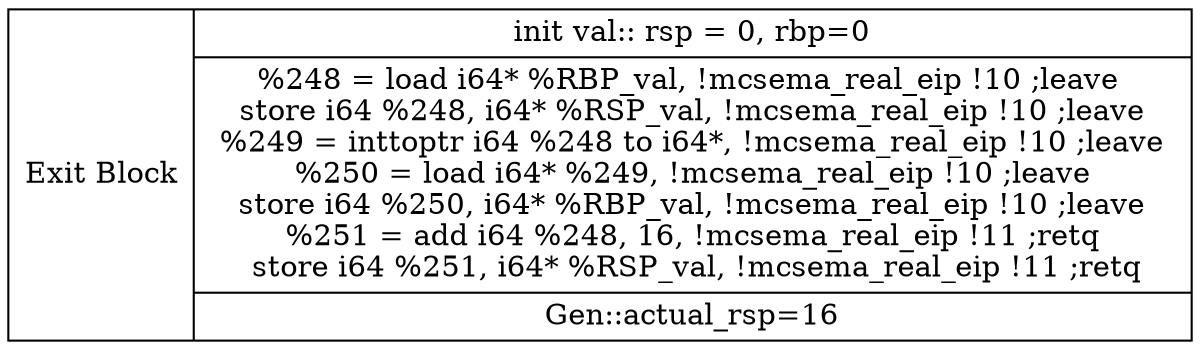 digraph graphname { 
Node_0 [ shape="record" label="Exit Block| {init val:: rsp = 0, rbp=0 | %248 = load i64* %RBP_val, !mcsema_real_eip !10           ;leave \n store i64 %248, i64* %RSP_val, !mcsema_real_eip !10       ;leave \n %249 = inttoptr i64 %248 to i64*, !mcsema_real_eip !10    ;leave \n %250 = load i64* %249, !mcsema_real_eip !10               ;leave \n store i64 %250, i64* %RBP_val, !mcsema_real_eip !10       ;leave \n %251 = add i64 %248, 16, !mcsema_real_eip !11             ;retq \n store i64 %251, i64* %RSP_val, !mcsema_real_eip !11       ;retq | Gen::actual_rsp=16}"] 
}
